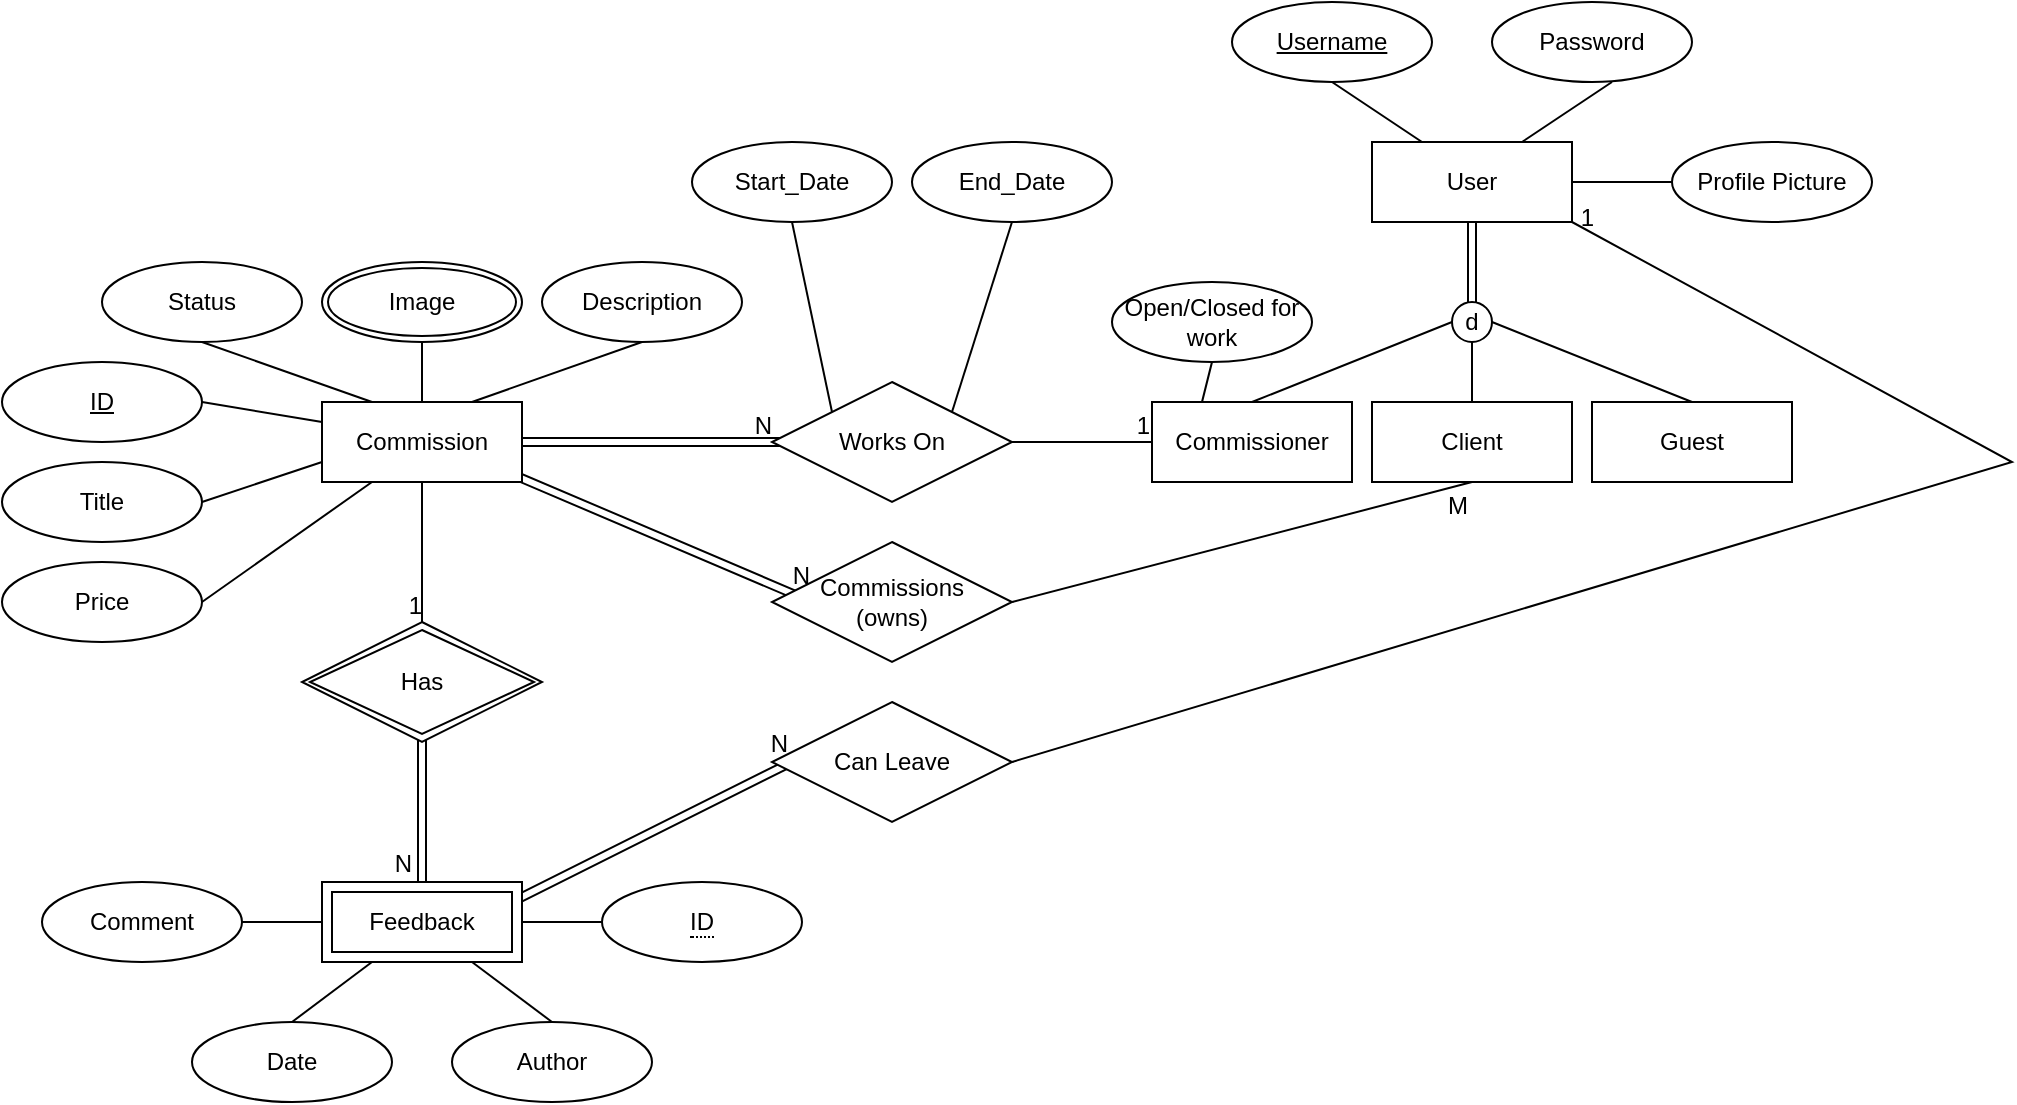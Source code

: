 <mxfile version="21.1.4" type="github">
  <diagram id="R2lEEEUBdFMjLlhIrx00" name="Page-1">
    <mxGraphModel dx="1314" dy="595" grid="1" gridSize="10" guides="1" tooltips="1" connect="1" arrows="1" fold="1" page="1" pageScale="1" pageWidth="850" pageHeight="1100" background="none" math="0" shadow="0" extFonts="Permanent Marker^https://fonts.googleapis.com/css?family=Permanent+Marker">
      <root>
        <mxCell id="0" />
        <mxCell id="1" parent="0" />
        <mxCell id="ACBeVmGUhg6DU8Fg7Xs6-10" value="" style="shape=link;html=1;rounded=0;exitX=0.95;exitY=0.25;exitDx=0;exitDy=0;entryX=0.083;entryY=0.5;entryDx=0;entryDy=0;exitPerimeter=0;entryPerimeter=0;" edge="1" parent="1" source="X86R94kmiiRcQOmYGRlY-6" target="ACBeVmGUhg6DU8Fg7Xs6-8">
          <mxGeometry relative="1" as="geometry">
            <mxPoint x="440" y="420" as="sourcePoint" />
            <mxPoint x="600" y="420" as="targetPoint" />
          </mxGeometry>
        </mxCell>
        <mxCell id="ACBeVmGUhg6DU8Fg7Xs6-11" value="N" style="resizable=0;html=1;whiteSpace=wrap;align=right;verticalAlign=bottom;" connectable="0" vertex="1" parent="ACBeVmGUhg6DU8Fg7Xs6-10">
          <mxGeometry x="1" relative="1" as="geometry" />
        </mxCell>
        <mxCell id="X86R94kmiiRcQOmYGRlY-56" value="" style="shape=link;html=1;rounded=0;entryX=0.5;entryY=0;entryDx=0;entryDy=0;exitX=0.5;exitY=0.833;exitDx=0;exitDy=0;exitPerimeter=0;" parent="1" source="X86R94kmiiRcQOmYGRlY-13" target="X86R94kmiiRcQOmYGRlY-6" edge="1">
          <mxGeometry relative="1" as="geometry">
            <mxPoint x="365" y="280" as="sourcePoint" />
            <mxPoint x="525" y="280" as="targetPoint" />
          </mxGeometry>
        </mxCell>
        <mxCell id="X86R94kmiiRcQOmYGRlY-57" value="N" style="resizable=0;html=1;align=right;verticalAlign=bottom;" parent="X86R94kmiiRcQOmYGRlY-56" connectable="0" vertex="1">
          <mxGeometry x="1" relative="1" as="geometry">
            <mxPoint x="-5" as="offset" />
          </mxGeometry>
        </mxCell>
        <mxCell id="X86R94kmiiRcQOmYGRlY-9" value="" style="shape=link;html=1;rounded=0;exitX=1;exitY=0.5;exitDx=0;exitDy=0;entryX=0.25;entryY=0.5;entryDx=0;entryDy=0;entryPerimeter=0;" parent="1" source="X86R94kmiiRcQOmYGRlY-5" target="X86R94kmiiRcQOmYGRlY-8" edge="1">
          <mxGeometry relative="1" as="geometry">
            <mxPoint x="365" y="520" as="sourcePoint" />
            <mxPoint x="525" y="520" as="targetPoint" />
          </mxGeometry>
        </mxCell>
        <mxCell id="X86R94kmiiRcQOmYGRlY-10" value="N" style="resizable=0;html=1;align=right;verticalAlign=bottom;" parent="X86R94kmiiRcQOmYGRlY-9" connectable="0" vertex="1">
          <mxGeometry x="1" relative="1" as="geometry">
            <mxPoint x="-30" as="offset" />
          </mxGeometry>
        </mxCell>
        <mxCell id="1v2FTgTyUNevwh4QjTIY-20" value="" style="shape=link;html=1;rounded=0;shadow=0;exitX=0.808;exitY=0.75;exitDx=0;exitDy=0;exitPerimeter=0;entryX=0.167;entryY=0.5;entryDx=0;entryDy=0;entryPerimeter=0;" parent="1" source="X86R94kmiiRcQOmYGRlY-5" edge="1" target="1v2FTgTyUNevwh4QjTIY-17">
          <mxGeometry relative="1" as="geometry">
            <mxPoint x="470" y="450" as="sourcePoint" />
            <mxPoint x="460" y="420" as="targetPoint" />
          </mxGeometry>
        </mxCell>
        <mxCell id="1v2FTgTyUNevwh4QjTIY-21" value="N" style="resizable=0;html=1;whiteSpace=wrap;align=right;verticalAlign=bottom;" parent="1v2FTgTyUNevwh4QjTIY-20" connectable="0" vertex="1">
          <mxGeometry x="1" relative="1" as="geometry">
            <mxPoint y="-4" as="offset" />
          </mxGeometry>
        </mxCell>
        <mxCell id="X86R94kmiiRcQOmYGRlY-4" value="Commissioner" style="whiteSpace=wrap;html=1;align=center;" parent="1" vertex="1">
          <mxGeometry x="640" y="280" width="100" height="40" as="geometry" />
        </mxCell>
        <mxCell id="X86R94kmiiRcQOmYGRlY-5" value="&lt;div&gt;Commission&lt;/div&gt;" style="whiteSpace=wrap;html=1;align=center;" parent="1" vertex="1">
          <mxGeometry x="225" y="280" width="100" height="40" as="geometry" />
        </mxCell>
        <mxCell id="X86R94kmiiRcQOmYGRlY-6" value="Feedback" style="shape=ext;margin=3;double=1;whiteSpace=wrap;html=1;align=center;" parent="1" vertex="1">
          <mxGeometry x="225" y="520" width="100" height="40" as="geometry" />
        </mxCell>
        <mxCell id="X86R94kmiiRcQOmYGRlY-7" value="Client" style="whiteSpace=wrap;html=1;align=center;" parent="1" vertex="1">
          <mxGeometry x="750" y="280" width="100" height="40" as="geometry" />
        </mxCell>
        <mxCell id="X86R94kmiiRcQOmYGRlY-8" value="Works On" style="shape=rhombus;perimeter=rhombusPerimeter;whiteSpace=wrap;html=1;align=center;" parent="1" vertex="1">
          <mxGeometry x="450" y="270" width="120" height="60" as="geometry" />
        </mxCell>
        <mxCell id="X86R94kmiiRcQOmYGRlY-13" value="Has" style="shape=rhombus;double=1;perimeter=rhombusPerimeter;whiteSpace=wrap;html=1;align=center;" parent="1" vertex="1">
          <mxGeometry x="215" y="390" width="120" height="60" as="geometry" />
        </mxCell>
        <mxCell id="X86R94kmiiRcQOmYGRlY-24" value="Description" style="ellipse;whiteSpace=wrap;html=1;align=center;" parent="1" vertex="1">
          <mxGeometry x="335" y="210" width="100" height="40" as="geometry" />
        </mxCell>
        <mxCell id="X86R94kmiiRcQOmYGRlY-25" value="Status" style="ellipse;whiteSpace=wrap;html=1;align=center;" parent="1" vertex="1">
          <mxGeometry x="115" y="210" width="100" height="40" as="geometry" />
        </mxCell>
        <mxCell id="X86R94kmiiRcQOmYGRlY-26" value="ID" style="ellipse;whiteSpace=wrap;html=1;align=center;fontStyle=4;" parent="1" vertex="1">
          <mxGeometry x="65" y="260" width="100" height="40" as="geometry" />
        </mxCell>
        <mxCell id="X86R94kmiiRcQOmYGRlY-27" value="Title" style="ellipse;whiteSpace=wrap;html=1;align=center;" parent="1" vertex="1">
          <mxGeometry x="65" y="310" width="100" height="40" as="geometry" />
        </mxCell>
        <mxCell id="X86R94kmiiRcQOmYGRlY-28" value="&lt;span style=&quot;border-bottom: 1px dotted&quot;&gt;ID&lt;br&gt;&lt;/span&gt;" style="ellipse;whiteSpace=wrap;html=1;align=center;" parent="1" vertex="1">
          <mxGeometry x="365" y="520" width="100" height="40" as="geometry" />
        </mxCell>
        <mxCell id="X86R94kmiiRcQOmYGRlY-29" value="Author" style="ellipse;whiteSpace=wrap;html=1;align=center;" parent="1" vertex="1">
          <mxGeometry x="290" y="590" width="100" height="40" as="geometry" />
        </mxCell>
        <mxCell id="X86R94kmiiRcQOmYGRlY-31" value="Date" style="ellipse;whiteSpace=wrap;html=1;align=center;" parent="1" vertex="1">
          <mxGeometry x="160" y="590" width="100" height="40" as="geometry" />
        </mxCell>
        <mxCell id="X86R94kmiiRcQOmYGRlY-33" value="Comment" style="ellipse;whiteSpace=wrap;html=1;align=center;" parent="1" vertex="1">
          <mxGeometry x="85" y="520" width="100" height="40" as="geometry" />
        </mxCell>
        <mxCell id="X86R94kmiiRcQOmYGRlY-42" value="" style="endArrow=none;html=1;rounded=0;exitX=0.75;exitY=0;exitDx=0;exitDy=0;entryX=0.5;entryY=1;entryDx=0;entryDy=0;" parent="1" source="X86R94kmiiRcQOmYGRlY-5" target="X86R94kmiiRcQOmYGRlY-24" edge="1">
          <mxGeometry relative="1" as="geometry">
            <mxPoint x="365" y="370" as="sourcePoint" />
            <mxPoint x="525" y="370" as="targetPoint" />
          </mxGeometry>
        </mxCell>
        <mxCell id="X86R94kmiiRcQOmYGRlY-43" value="" style="endArrow=none;html=1;rounded=0;exitX=0.5;exitY=0;exitDx=0;exitDy=0;entryX=0.5;entryY=1;entryDx=0;entryDy=0;" parent="1" source="X86R94kmiiRcQOmYGRlY-5" edge="1">
          <mxGeometry relative="1" as="geometry">
            <mxPoint x="365" y="370" as="sourcePoint" />
            <mxPoint x="275" y="250" as="targetPoint" />
          </mxGeometry>
        </mxCell>
        <mxCell id="X86R94kmiiRcQOmYGRlY-44" value="" style="endArrow=none;html=1;rounded=0;exitX=0.25;exitY=0;exitDx=0;exitDy=0;entryX=0.5;entryY=1;entryDx=0;entryDy=0;" parent="1" source="X86R94kmiiRcQOmYGRlY-5" target="X86R94kmiiRcQOmYGRlY-25" edge="1">
          <mxGeometry relative="1" as="geometry">
            <mxPoint x="365" y="370" as="sourcePoint" />
            <mxPoint x="525" y="370" as="targetPoint" />
          </mxGeometry>
        </mxCell>
        <mxCell id="X86R94kmiiRcQOmYGRlY-45" value="" style="endArrow=none;html=1;rounded=0;exitX=0;exitY=0.25;exitDx=0;exitDy=0;entryX=1;entryY=0.5;entryDx=0;entryDy=0;" parent="1" source="X86R94kmiiRcQOmYGRlY-5" target="X86R94kmiiRcQOmYGRlY-26" edge="1">
          <mxGeometry relative="1" as="geometry">
            <mxPoint x="365" y="370" as="sourcePoint" />
            <mxPoint x="525" y="370" as="targetPoint" />
          </mxGeometry>
        </mxCell>
        <mxCell id="X86R94kmiiRcQOmYGRlY-46" value="" style="endArrow=none;html=1;rounded=0;exitX=0;exitY=0.75;exitDx=0;exitDy=0;entryX=1;entryY=0.5;entryDx=0;entryDy=0;" parent="1" source="X86R94kmiiRcQOmYGRlY-5" target="X86R94kmiiRcQOmYGRlY-27" edge="1">
          <mxGeometry relative="1" as="geometry">
            <mxPoint x="365" y="370" as="sourcePoint" />
            <mxPoint x="525" y="370" as="targetPoint" />
          </mxGeometry>
        </mxCell>
        <mxCell id="X86R94kmiiRcQOmYGRlY-47" value="" style="endArrow=none;html=1;rounded=0;exitX=0;exitY=0.5;exitDx=0;exitDy=0;entryX=1;entryY=0.5;entryDx=0;entryDy=0;" parent="1" source="X86R94kmiiRcQOmYGRlY-6" target="X86R94kmiiRcQOmYGRlY-33" edge="1">
          <mxGeometry relative="1" as="geometry">
            <mxPoint x="365" y="370" as="sourcePoint" />
            <mxPoint x="525" y="370" as="targetPoint" />
          </mxGeometry>
        </mxCell>
        <mxCell id="X86R94kmiiRcQOmYGRlY-48" value="" style="endArrow=none;html=1;rounded=0;exitX=1;exitY=0.5;exitDx=0;exitDy=0;entryX=0;entryY=0.5;entryDx=0;entryDy=0;" parent="1" source="X86R94kmiiRcQOmYGRlY-6" target="X86R94kmiiRcQOmYGRlY-28" edge="1">
          <mxGeometry relative="1" as="geometry">
            <mxPoint x="365" y="370" as="sourcePoint" />
            <mxPoint x="525" y="370" as="targetPoint" />
          </mxGeometry>
        </mxCell>
        <mxCell id="X86R94kmiiRcQOmYGRlY-49" value="" style="endArrow=none;html=1;rounded=0;exitX=0.25;exitY=1;exitDx=0;exitDy=0;entryX=0.5;entryY=0;entryDx=0;entryDy=0;" parent="1" source="X86R94kmiiRcQOmYGRlY-6" target="X86R94kmiiRcQOmYGRlY-31" edge="1">
          <mxGeometry relative="1" as="geometry">
            <mxPoint x="365" y="370" as="sourcePoint" />
            <mxPoint x="525" y="370" as="targetPoint" />
          </mxGeometry>
        </mxCell>
        <mxCell id="X86R94kmiiRcQOmYGRlY-50" value="" style="endArrow=none;html=1;rounded=0;exitX=0.75;exitY=1;exitDx=0;exitDy=0;entryX=0.5;entryY=0;entryDx=0;entryDy=0;" parent="1" source="X86R94kmiiRcQOmYGRlY-6" target="X86R94kmiiRcQOmYGRlY-29" edge="1">
          <mxGeometry relative="1" as="geometry">
            <mxPoint x="365" y="370" as="sourcePoint" />
            <mxPoint x="525" y="370" as="targetPoint" />
          </mxGeometry>
        </mxCell>
        <mxCell id="X86R94kmiiRcQOmYGRlY-58" value="" style="endArrow=none;html=1;rounded=0;exitX=0.5;exitY=1;exitDx=0;exitDy=0;entryX=0.5;entryY=0;entryDx=0;entryDy=0;" parent="1" source="X86R94kmiiRcQOmYGRlY-5" target="X86R94kmiiRcQOmYGRlY-13" edge="1">
          <mxGeometry relative="1" as="geometry">
            <mxPoint x="365" y="250" as="sourcePoint" />
            <mxPoint x="275" y="380" as="targetPoint" />
          </mxGeometry>
        </mxCell>
        <mxCell id="X86R94kmiiRcQOmYGRlY-59" value="1" style="resizable=0;html=1;align=right;verticalAlign=bottom;" parent="X86R94kmiiRcQOmYGRlY-58" connectable="0" vertex="1">
          <mxGeometry x="1" relative="1" as="geometry" />
        </mxCell>
        <mxCell id="X86R94kmiiRcQOmYGRlY-60" value="Start_Date" style="ellipse;whiteSpace=wrap;html=1;align=center;" parent="1" vertex="1">
          <mxGeometry x="410" y="150" width="100" height="40" as="geometry" />
        </mxCell>
        <mxCell id="X86R94kmiiRcQOmYGRlY-61" value="End_Date" style="ellipse;whiteSpace=wrap;html=1;align=center;" parent="1" vertex="1">
          <mxGeometry x="520" y="150" width="100" height="40" as="geometry" />
        </mxCell>
        <mxCell id="X86R94kmiiRcQOmYGRlY-62" value="" style="endArrow=none;html=1;rounded=0;entryX=0;entryY=0;entryDx=0;entryDy=0;exitX=0.5;exitY=1;exitDx=0;exitDy=0;" parent="1" source="X86R94kmiiRcQOmYGRlY-60" target="X86R94kmiiRcQOmYGRlY-8" edge="1">
          <mxGeometry relative="1" as="geometry">
            <mxPoint x="340" y="250" as="sourcePoint" />
            <mxPoint x="500" y="250" as="targetPoint" />
          </mxGeometry>
        </mxCell>
        <mxCell id="X86R94kmiiRcQOmYGRlY-63" value="" style="endArrow=none;html=1;rounded=0;entryX=1;entryY=0;entryDx=0;entryDy=0;exitX=0.5;exitY=1;exitDx=0;exitDy=0;" parent="1" source="X86R94kmiiRcQOmYGRlY-61" target="X86R94kmiiRcQOmYGRlY-8" edge="1">
          <mxGeometry relative="1" as="geometry">
            <mxPoint x="340" y="250" as="sourcePoint" />
            <mxPoint x="500" y="250" as="targetPoint" />
          </mxGeometry>
        </mxCell>
        <mxCell id="X86R94kmiiRcQOmYGRlY-64" value="Image" style="ellipse;shape=doubleEllipse;margin=3;whiteSpace=wrap;html=1;align=center;" parent="1" vertex="1">
          <mxGeometry x="225" y="210" width="100" height="40" as="geometry" />
        </mxCell>
        <mxCell id="X86R94kmiiRcQOmYGRlY-65" value="Price" style="ellipse;whiteSpace=wrap;html=1;align=center;" parent="1" vertex="1">
          <mxGeometry x="65" y="360" width="100" height="40" as="geometry" />
        </mxCell>
        <mxCell id="X86R94kmiiRcQOmYGRlY-67" value="" style="endArrow=none;html=1;rounded=0;exitX=1;exitY=0.5;exitDx=0;exitDy=0;entryX=0.25;entryY=1;entryDx=0;entryDy=0;" parent="1" source="X86R94kmiiRcQOmYGRlY-65" target="X86R94kmiiRcQOmYGRlY-5" edge="1">
          <mxGeometry relative="1" as="geometry">
            <mxPoint x="340" y="300" as="sourcePoint" />
            <mxPoint x="500" y="300" as="targetPoint" />
          </mxGeometry>
        </mxCell>
        <mxCell id="1v2FTgTyUNevwh4QjTIY-1" value="User" style="whiteSpace=wrap;html=1;align=center;" parent="1" vertex="1">
          <mxGeometry x="750" y="150" width="100" height="40" as="geometry" />
        </mxCell>
        <mxCell id="1v2FTgTyUNevwh4QjTIY-2" value="Username" style="ellipse;whiteSpace=wrap;html=1;align=center;fontStyle=4;" parent="1" vertex="1">
          <mxGeometry x="680" y="80" width="100" height="40" as="geometry" />
        </mxCell>
        <mxCell id="1v2FTgTyUNevwh4QjTIY-5" value="" style="endArrow=none;html=1;rounded=0;exitX=0.25;exitY=0;exitDx=0;exitDy=0;entryX=0.5;entryY=1;entryDx=0;entryDy=0;" parent="1" source="1v2FTgTyUNevwh4QjTIY-1" target="1v2FTgTyUNevwh4QjTIY-2" edge="1">
          <mxGeometry relative="1" as="geometry">
            <mxPoint x="825" y="150" as="sourcePoint" />
            <mxPoint x="650" y="150" as="targetPoint" />
          </mxGeometry>
        </mxCell>
        <mxCell id="1v2FTgTyUNevwh4QjTIY-8" value="d" style="ellipse;whiteSpace=wrap;html=1;aspect=fixed;" parent="1" vertex="1">
          <mxGeometry x="790" y="230" width="20" height="20" as="geometry" />
        </mxCell>
        <mxCell id="1v2FTgTyUNevwh4QjTIY-10" value="" style="endArrow=none;html=1;rounded=0;entryX=0;entryY=0.5;entryDx=0;entryDy=0;exitX=0.5;exitY=0;exitDx=0;exitDy=0;" parent="1" source="X86R94kmiiRcQOmYGRlY-4" target="1v2FTgTyUNevwh4QjTIY-8" edge="1">
          <mxGeometry relative="1" as="geometry">
            <mxPoint x="600" y="249.66" as="sourcePoint" />
            <mxPoint x="760" y="249.66" as="targetPoint" />
          </mxGeometry>
        </mxCell>
        <mxCell id="1v2FTgTyUNevwh4QjTIY-11" value="" style="endArrow=none;html=1;rounded=0;entryX=0.5;entryY=1;entryDx=0;entryDy=0;exitX=0.5;exitY=0;exitDx=0;exitDy=0;" parent="1" source="X86R94kmiiRcQOmYGRlY-7" target="1v2FTgTyUNevwh4QjTIY-8" edge="1">
          <mxGeometry relative="1" as="geometry">
            <mxPoint x="480" y="260" as="sourcePoint" />
            <mxPoint x="640" y="260" as="targetPoint" />
          </mxGeometry>
        </mxCell>
        <mxCell id="1v2FTgTyUNevwh4QjTIY-13" value="" style="shape=link;html=1;rounded=0;entryX=0.5;entryY=1;entryDx=0;entryDy=0;exitX=0.5;exitY=0;exitDx=0;exitDy=0;" parent="1" source="1v2FTgTyUNevwh4QjTIY-8" target="1v2FTgTyUNevwh4QjTIY-1" edge="1">
          <mxGeometry relative="1" as="geometry">
            <mxPoint x="530" y="220" as="sourcePoint" />
            <mxPoint x="690" y="220" as="targetPoint" />
          </mxGeometry>
        </mxCell>
        <mxCell id="1v2FTgTyUNevwh4QjTIY-14" value="" style="resizable=0;html=1;whiteSpace=wrap;align=right;verticalAlign=bottom;" parent="1v2FTgTyUNevwh4QjTIY-13" connectable="0" vertex="1">
          <mxGeometry x="1" relative="1" as="geometry" />
        </mxCell>
        <mxCell id="1v2FTgTyUNevwh4QjTIY-15" value="" style="endArrow=none;html=1;rounded=0;exitX=1;exitY=0.5;exitDx=0;exitDy=0;entryX=0;entryY=0.5;entryDx=0;entryDy=0;" parent="1" source="X86R94kmiiRcQOmYGRlY-8" target="X86R94kmiiRcQOmYGRlY-4" edge="1">
          <mxGeometry relative="1" as="geometry">
            <mxPoint x="450" y="250" as="sourcePoint" />
            <mxPoint x="610" y="250" as="targetPoint" />
          </mxGeometry>
        </mxCell>
        <mxCell id="1v2FTgTyUNevwh4QjTIY-16" value="1" style="resizable=0;html=1;whiteSpace=wrap;align=right;verticalAlign=bottom;" parent="1v2FTgTyUNevwh4QjTIY-15" connectable="0" vertex="1">
          <mxGeometry x="1" relative="1" as="geometry" />
        </mxCell>
        <mxCell id="1v2FTgTyUNevwh4QjTIY-17" value="Commissions &lt;br&gt;(owns)" style="shape=rhombus;perimeter=rhombusPerimeter;whiteSpace=wrap;html=1;align=center;" parent="1" vertex="1">
          <mxGeometry x="450" y="350" width="120" height="60" as="geometry" />
        </mxCell>
        <mxCell id="1v2FTgTyUNevwh4QjTIY-18" value="" style="endArrow=none;html=1;rounded=0;exitX=1;exitY=0.5;exitDx=0;exitDy=0;entryX=0.5;entryY=1;entryDx=0;entryDy=0;" parent="1" source="1v2FTgTyUNevwh4QjTIY-17" target="X86R94kmiiRcQOmYGRlY-7" edge="1">
          <mxGeometry relative="1" as="geometry">
            <mxPoint x="470" y="450" as="sourcePoint" />
            <mxPoint x="630" y="450" as="targetPoint" />
          </mxGeometry>
        </mxCell>
        <mxCell id="1v2FTgTyUNevwh4QjTIY-19" value="M" style="resizable=0;html=1;whiteSpace=wrap;align=right;verticalAlign=bottom;" parent="1v2FTgTyUNevwh4QjTIY-18" connectable="0" vertex="1">
          <mxGeometry x="1" relative="1" as="geometry">
            <mxPoint y="20" as="offset" />
          </mxGeometry>
        </mxCell>
        <mxCell id="1v2FTgTyUNevwh4QjTIY-22" value="Open/Closed for work" style="ellipse;whiteSpace=wrap;html=1;align=center;" parent="1" vertex="1">
          <mxGeometry x="620" y="220" width="100" height="40" as="geometry" />
        </mxCell>
        <mxCell id="1v2FTgTyUNevwh4QjTIY-23" value="" style="endArrow=none;html=1;rounded=0;entryX=0.25;entryY=0;entryDx=0;entryDy=0;exitX=0.5;exitY=1;exitDx=0;exitDy=0;" parent="1" source="1v2FTgTyUNevwh4QjTIY-22" target="X86R94kmiiRcQOmYGRlY-4" edge="1">
          <mxGeometry relative="1" as="geometry">
            <mxPoint x="570" y="270" as="sourcePoint" />
            <mxPoint x="730" y="270" as="targetPoint" />
          </mxGeometry>
        </mxCell>
        <mxCell id="ACBeVmGUhg6DU8Fg7Xs6-2" value="Guest" style="whiteSpace=wrap;html=1;align=center;" vertex="1" parent="1">
          <mxGeometry x="860" y="280" width="100" height="40" as="geometry" />
        </mxCell>
        <mxCell id="ACBeVmGUhg6DU8Fg7Xs6-3" value="" style="endArrow=none;html=1;rounded=0;entryX=1;entryY=0.5;entryDx=0;entryDy=0;exitX=0.5;exitY=0;exitDx=0;exitDy=0;" edge="1" parent="1" source="ACBeVmGUhg6DU8Fg7Xs6-2" target="1v2FTgTyUNevwh4QjTIY-8">
          <mxGeometry relative="1" as="geometry">
            <mxPoint x="680" y="300" as="sourcePoint" />
            <mxPoint x="840" y="300" as="targetPoint" />
          </mxGeometry>
        </mxCell>
        <mxCell id="ACBeVmGUhg6DU8Fg7Xs6-4" value="Password" style="ellipse;whiteSpace=wrap;html=1;align=center;" vertex="1" parent="1">
          <mxGeometry x="810" y="80" width="100" height="40" as="geometry" />
        </mxCell>
        <mxCell id="ACBeVmGUhg6DU8Fg7Xs6-5" value="" style="endArrow=none;html=1;rounded=0;entryX=0.75;entryY=0;entryDx=0;entryDy=0;" edge="1" parent="1" target="1v2FTgTyUNevwh4QjTIY-1">
          <mxGeometry relative="1" as="geometry">
            <mxPoint x="870" y="120" as="sourcePoint" />
            <mxPoint x="1060" y="220" as="targetPoint" />
          </mxGeometry>
        </mxCell>
        <mxCell id="ACBeVmGUhg6DU8Fg7Xs6-6" value="Profile Picture" style="ellipse;whiteSpace=wrap;html=1;align=center;" vertex="1" parent="1">
          <mxGeometry x="900" y="150" width="100" height="40" as="geometry" />
        </mxCell>
        <mxCell id="ACBeVmGUhg6DU8Fg7Xs6-7" value="" style="endArrow=none;html=1;rounded=0;entryX=1;entryY=0.5;entryDx=0;entryDy=0;exitX=0;exitY=0.5;exitDx=0;exitDy=0;" edge="1" parent="1" source="ACBeVmGUhg6DU8Fg7Xs6-6" target="1v2FTgTyUNevwh4QjTIY-1">
          <mxGeometry relative="1" as="geometry">
            <mxPoint x="680" y="300" as="sourcePoint" />
            <mxPoint x="840" y="300" as="targetPoint" />
          </mxGeometry>
        </mxCell>
        <mxCell id="ACBeVmGUhg6DU8Fg7Xs6-8" value="Can Leave" style="shape=rhombus;perimeter=rhombusPerimeter;whiteSpace=wrap;html=1;align=center;" vertex="1" parent="1">
          <mxGeometry x="450" y="430" width="120" height="60" as="geometry" />
        </mxCell>
        <mxCell id="ACBeVmGUhg6DU8Fg7Xs6-9" value="" style="endArrow=none;html=1;rounded=0;exitX=1;exitY=0.5;exitDx=0;exitDy=0;entryX=1;entryY=1;entryDx=0;entryDy=0;" edge="1" parent="1" source="ACBeVmGUhg6DU8Fg7Xs6-8" target="1v2FTgTyUNevwh4QjTIY-1">
          <mxGeometry relative="1" as="geometry">
            <mxPoint x="550" y="430" as="sourcePoint" />
            <mxPoint x="1050" y="310" as="targetPoint" />
            <Array as="points">
              <mxPoint x="1070" y="310" />
            </Array>
          </mxGeometry>
        </mxCell>
        <mxCell id="ACBeVmGUhg6DU8Fg7Xs6-12" value="1" style="resizable=0;html=1;whiteSpace=wrap;align=right;verticalAlign=bottom;" connectable="0" vertex="1" parent="1">
          <mxGeometry x="820.001" y="340.0" as="geometry">
            <mxPoint x="42" y="-144" as="offset" />
          </mxGeometry>
        </mxCell>
      </root>
    </mxGraphModel>
  </diagram>
</mxfile>
